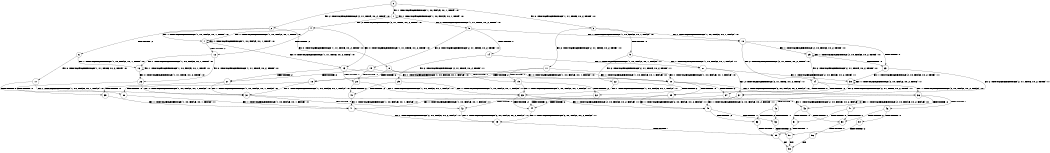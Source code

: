 digraph BCG {
size = "7, 10.5";
center = TRUE;
node [shape = circle];
0 [peripheries = 2];
0 -> 1 [label = "EX !1 !ATOMIC_EXCH_BRANCH (1, +0, FALSE, +0, 1, TRUE) !:0:"];
0 -> 2 [label = "EX !2 !ATOMIC_EXCH_BRANCH (2, +1, TRUE, +0, 2, TRUE) !:0:"];
0 -> 3 [label = "EX !0 !ATOMIC_EXCH_BRANCH (1, +1, TRUE, +0, 2, TRUE) !:0:"];
1 -> 4 [label = "EX !2 !ATOMIC_EXCH_BRANCH (2, +1, TRUE, +0, 2, TRUE) !:0:"];
1 -> 5 [label = "EX !0 !ATOMIC_EXCH_BRANCH (1, +1, TRUE, +0, 2, TRUE) !:0:"];
1 -> 1 [label = "EX !1 !ATOMIC_EXCH_BRANCH (1, +0, FALSE, +0, 1, TRUE) !:0:"];
2 -> 6 [label = "TERMINATE !2"];
2 -> 7 [label = "EX !1 !ATOMIC_EXCH_BRANCH (1, +0, FALSE, +0, 1, TRUE) !:0:"];
2 -> 8 [label = "EX !0 !ATOMIC_EXCH_BRANCH (1, +1, TRUE, +0, 2, TRUE) !:0:"];
3 -> 9 [label = "TERMINATE !0"];
3 -> 10 [label = "EX !1 !ATOMIC_EXCH_BRANCH (1, +0, FALSE, +0, 1, FALSE) !:0:"];
3 -> 11 [label = "EX !2 !ATOMIC_EXCH_BRANCH (2, +1, TRUE, +0, 2, TRUE) !:0:"];
4 -> 12 [label = "TERMINATE !2"];
4 -> 13 [label = "EX !0 !ATOMIC_EXCH_BRANCH (1, +1, TRUE, +0, 2, TRUE) !:0:"];
4 -> 7 [label = "EX !1 !ATOMIC_EXCH_BRANCH (1, +0, FALSE, +0, 1, TRUE) !:0:"];
5 -> 14 [label = "TERMINATE !0"];
5 -> 15 [label = "EX !2 !ATOMIC_EXCH_BRANCH (2, +1, TRUE, +0, 2, TRUE) !:0:"];
5 -> 10 [label = "EX !1 !ATOMIC_EXCH_BRANCH (1, +0, FALSE, +0, 1, FALSE) !:0:"];
6 -> 16 [label = "EX !1 !ATOMIC_EXCH_BRANCH (1, +0, FALSE, +0, 1, TRUE) !:0:"];
6 -> 17 [label = "EX !0 !ATOMIC_EXCH_BRANCH (1, +1, TRUE, +0, 2, TRUE) !:0:"];
7 -> 12 [label = "TERMINATE !2"];
7 -> 13 [label = "EX !0 !ATOMIC_EXCH_BRANCH (1, +1, TRUE, +0, 2, TRUE) !:0:"];
7 -> 7 [label = "EX !1 !ATOMIC_EXCH_BRANCH (1, +0, FALSE, +0, 1, TRUE) !:0:"];
8 -> 18 [label = "TERMINATE !2"];
8 -> 19 [label = "TERMINATE !0"];
8 -> 20 [label = "EX !1 !ATOMIC_EXCH_BRANCH (1, +0, FALSE, +0, 1, FALSE) !:0:"];
9 -> 21 [label = "EX !1 !ATOMIC_EXCH_BRANCH (1, +0, FALSE, +0, 1, FALSE) !:1:"];
9 -> 22 [label = "EX !2 !ATOMIC_EXCH_BRANCH (2, +1, TRUE, +0, 2, TRUE) !:1:"];
10 -> 23 [label = "TERMINATE !0"];
10 -> 24 [label = "EX !2 !ATOMIC_EXCH_BRANCH (2, +1, TRUE, +0, 2, TRUE) !:0:"];
10 -> 25 [label = "EX !1 !ATOMIC_EXCH_BRANCH (2, +0, FALSE, +0, 2, TRUE) !:0:"];
11 -> 18 [label = "TERMINATE !2"];
11 -> 19 [label = "TERMINATE !0"];
11 -> 20 [label = "EX !1 !ATOMIC_EXCH_BRANCH (1, +0, FALSE, +0, 1, FALSE) !:0:"];
12 -> 26 [label = "EX !0 !ATOMIC_EXCH_BRANCH (1, +1, TRUE, +0, 2, TRUE) !:0:"];
12 -> 16 [label = "EX !1 !ATOMIC_EXCH_BRANCH (1, +0, FALSE, +0, 1, TRUE) !:0:"];
13 -> 27 [label = "TERMINATE !2"];
13 -> 28 [label = "TERMINATE !0"];
13 -> 20 [label = "EX !1 !ATOMIC_EXCH_BRANCH (1, +0, FALSE, +0, 1, FALSE) !:0:"];
14 -> 29 [label = "EX !2 !ATOMIC_EXCH_BRANCH (2, +1, TRUE, +0, 2, TRUE) !:1:"];
14 -> 21 [label = "EX !1 !ATOMIC_EXCH_BRANCH (1, +0, FALSE, +0, 1, FALSE) !:1:"];
15 -> 27 [label = "TERMINATE !2"];
15 -> 28 [label = "TERMINATE !0"];
15 -> 20 [label = "EX !1 !ATOMIC_EXCH_BRANCH (1, +0, FALSE, +0, 1, FALSE) !:0:"];
16 -> 26 [label = "EX !0 !ATOMIC_EXCH_BRANCH (1, +1, TRUE, +0, 2, TRUE) !:0:"];
16 -> 16 [label = "EX !1 !ATOMIC_EXCH_BRANCH (1, +0, FALSE, +0, 1, TRUE) !:0:"];
17 -> 30 [label = "TERMINATE !0"];
17 -> 31 [label = "EX !1 !ATOMIC_EXCH_BRANCH (1, +0, FALSE, +0, 1, FALSE) !:0:"];
18 -> 30 [label = "TERMINATE !0"];
18 -> 31 [label = "EX !1 !ATOMIC_EXCH_BRANCH (1, +0, FALSE, +0, 1, FALSE) !:0:"];
19 -> 32 [label = "TERMINATE !2"];
19 -> 33 [label = "EX !1 !ATOMIC_EXCH_BRANCH (1, +0, FALSE, +0, 1, FALSE) !:1:"];
20 -> 34 [label = "TERMINATE !2"];
20 -> 35 [label = "TERMINATE !0"];
20 -> 36 [label = "EX !1 !ATOMIC_EXCH_BRANCH (2, +0, FALSE, +0, 2, FALSE) !:0:"];
21 -> 37 [label = "EX !2 !ATOMIC_EXCH_BRANCH (2, +1, TRUE, +0, 2, TRUE) !:1:"];
21 -> 38 [label = "EX !1 !ATOMIC_EXCH_BRANCH (2, +0, FALSE, +0, 2, TRUE) !:1:"];
22 -> 32 [label = "TERMINATE !2"];
22 -> 33 [label = "EX !1 !ATOMIC_EXCH_BRANCH (1, +0, FALSE, +0, 1, FALSE) !:1:"];
23 -> 37 [label = "EX !2 !ATOMIC_EXCH_BRANCH (2, +1, TRUE, +0, 2, TRUE) !:1:"];
23 -> 38 [label = "EX !1 !ATOMIC_EXCH_BRANCH (2, +0, FALSE, +0, 2, TRUE) !:1:"];
24 -> 34 [label = "TERMINATE !2"];
24 -> 35 [label = "TERMINATE !0"];
24 -> 36 [label = "EX !1 !ATOMIC_EXCH_BRANCH (2, +0, FALSE, +0, 2, FALSE) !:0:"];
25 -> 23 [label = "TERMINATE !0"];
25 -> 24 [label = "EX !2 !ATOMIC_EXCH_BRANCH (2, +1, TRUE, +0, 2, TRUE) !:0:"];
25 -> 25 [label = "EX !1 !ATOMIC_EXCH_BRANCH (2, +0, FALSE, +0, 2, TRUE) !:0:"];
26 -> 39 [label = "TERMINATE !0"];
26 -> 31 [label = "EX !1 !ATOMIC_EXCH_BRANCH (1, +0, FALSE, +0, 1, FALSE) !:0:"];
27 -> 39 [label = "TERMINATE !0"];
27 -> 31 [label = "EX !1 !ATOMIC_EXCH_BRANCH (1, +0, FALSE, +0, 1, FALSE) !:0:"];
28 -> 40 [label = "TERMINATE !2"];
28 -> 33 [label = "EX !1 !ATOMIC_EXCH_BRANCH (1, +0, FALSE, +0, 1, FALSE) !:1:"];
29 -> 40 [label = "TERMINATE !2"];
29 -> 33 [label = "EX !1 !ATOMIC_EXCH_BRANCH (1, +0, FALSE, +0, 1, FALSE) !:1:"];
30 -> 41 [label = "EX !1 !ATOMIC_EXCH_BRANCH (1, +0, FALSE, +0, 1, FALSE) !:1:"];
31 -> 42 [label = "TERMINATE !0"];
31 -> 43 [label = "EX !1 !ATOMIC_EXCH_BRANCH (2, +0, FALSE, +0, 2, FALSE) !:0:"];
32 -> 41 [label = "EX !1 !ATOMIC_EXCH_BRANCH (1, +0, FALSE, +0, 1, FALSE) !:1:"];
33 -> 44 [label = "TERMINATE !2"];
33 -> 45 [label = "EX !1 !ATOMIC_EXCH_BRANCH (2, +0, FALSE, +0, 2, FALSE) !:1:"];
34 -> 42 [label = "TERMINATE !0"];
34 -> 43 [label = "EX !1 !ATOMIC_EXCH_BRANCH (2, +0, FALSE, +0, 2, FALSE) !:0:"];
35 -> 44 [label = "TERMINATE !2"];
35 -> 45 [label = "EX !1 !ATOMIC_EXCH_BRANCH (2, +0, FALSE, +0, 2, FALSE) !:1:"];
36 -> 46 [label = "TERMINATE !1"];
36 -> 47 [label = "TERMINATE !2"];
36 -> 48 [label = "TERMINATE !0"];
37 -> 44 [label = "TERMINATE !2"];
37 -> 45 [label = "EX !1 !ATOMIC_EXCH_BRANCH (2, +0, FALSE, +0, 2, FALSE) !:1:"];
38 -> 37 [label = "EX !2 !ATOMIC_EXCH_BRANCH (2, +1, TRUE, +0, 2, TRUE) !:1:"];
38 -> 38 [label = "EX !1 !ATOMIC_EXCH_BRANCH (2, +0, FALSE, +0, 2, TRUE) !:1:"];
39 -> 41 [label = "EX !1 !ATOMIC_EXCH_BRANCH (1, +0, FALSE, +0, 1, FALSE) !:1:"];
40 -> 41 [label = "EX !1 !ATOMIC_EXCH_BRANCH (1, +0, FALSE, +0, 1, FALSE) !:1:"];
41 -> 49 [label = "EX !1 !ATOMIC_EXCH_BRANCH (2, +0, FALSE, +0, 2, FALSE) !:1:"];
42 -> 49 [label = "EX !1 !ATOMIC_EXCH_BRANCH (2, +0, FALSE, +0, 2, FALSE) !:1:"];
43 -> 50 [label = "TERMINATE !1"];
43 -> 51 [label = "TERMINATE !0"];
44 -> 49 [label = "EX !1 !ATOMIC_EXCH_BRANCH (2, +0, FALSE, +0, 2, FALSE) !:1:"];
45 -> 52 [label = "TERMINATE !1"];
45 -> 53 [label = "TERMINATE !2"];
46 -> 50 [label = "TERMINATE !2"];
46 -> 54 [label = "TERMINATE !0"];
47 -> 50 [label = "TERMINATE !1"];
47 -> 51 [label = "TERMINATE !0"];
48 -> 52 [label = "TERMINATE !1"];
48 -> 53 [label = "TERMINATE !2"];
49 -> 55 [label = "TERMINATE !1"];
50 -> 56 [label = "TERMINATE !0"];
51 -> 55 [label = "TERMINATE !1"];
52 -> 57 [label = "TERMINATE !2"];
53 -> 55 [label = "TERMINATE !1"];
54 -> 57 [label = "TERMINATE !2"];
55 -> 58 [label = "exit"];
56 -> 58 [label = "exit"];
57 -> 58 [label = "exit"];
}
